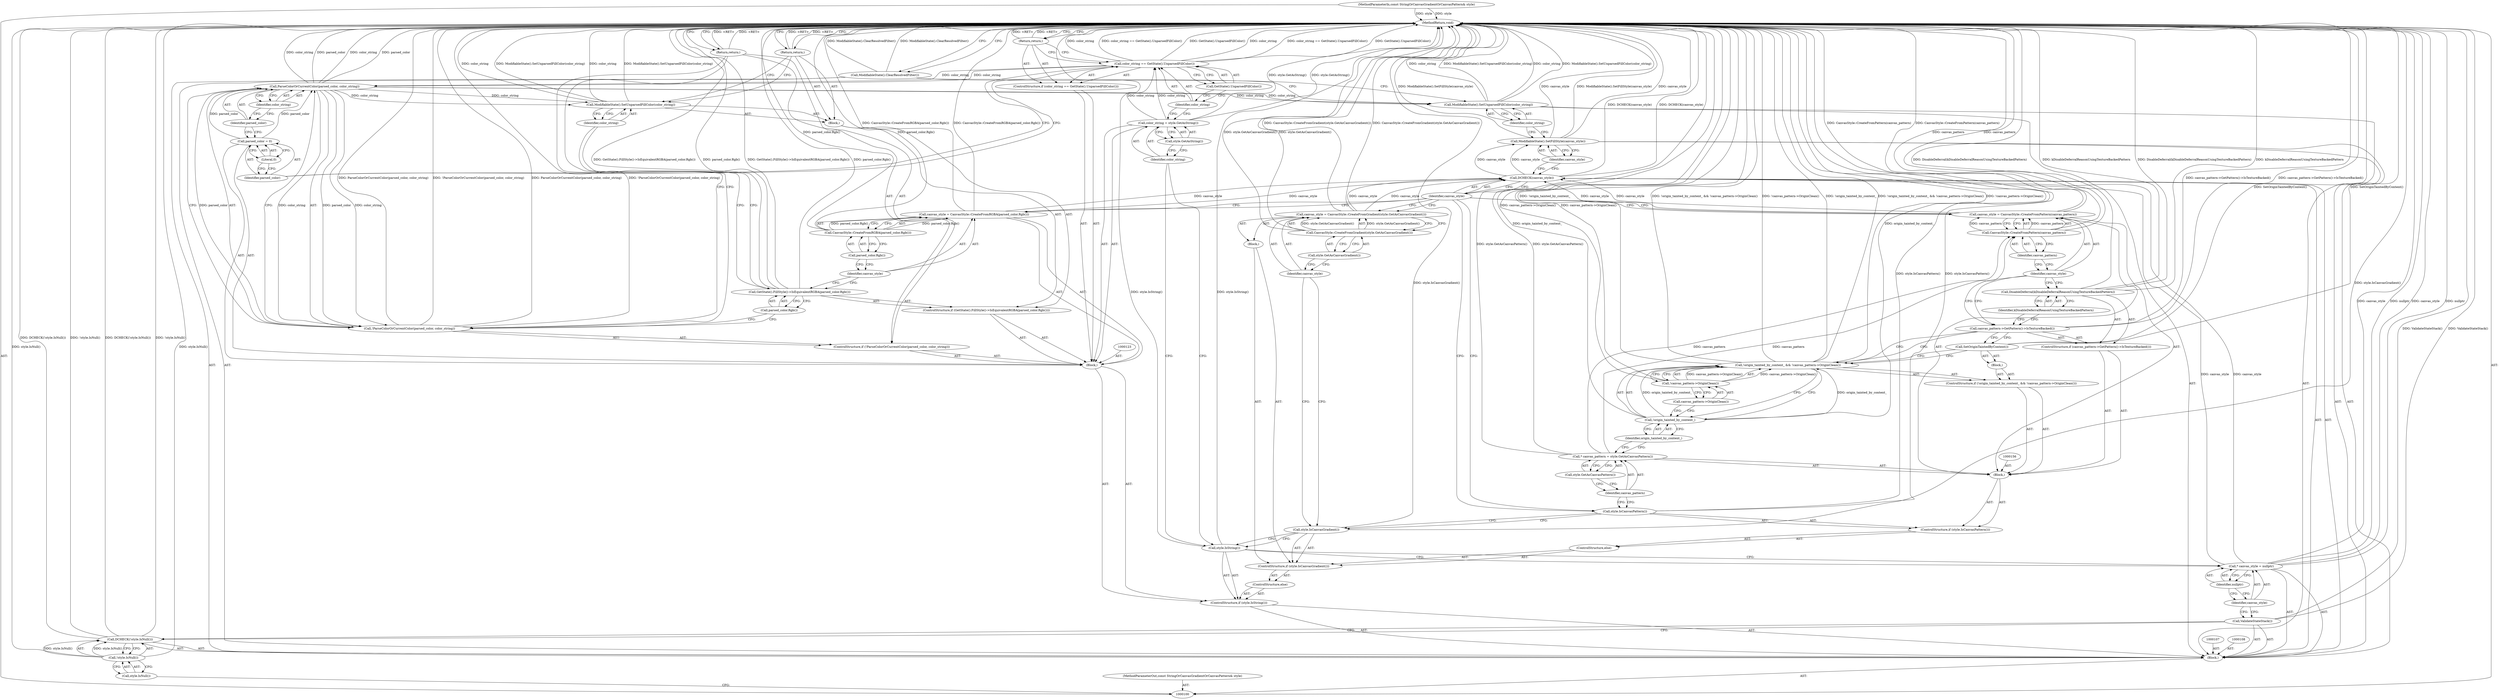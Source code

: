 digraph "0_Chrome_6ed26f014f76f10e76e80636027a2db9dcbe1664_3" {
"1000183" [label="(MethodReturn,void)"];
"1000122" [label="(Return,return;)"];
"1000124" [label="(Call,parsed_color = 0)"];
"1000125" [label="(Identifier,parsed_color)"];
"1000126" [label="(Literal,0)"];
"1000114" [label="(Block,)"];
"1000130" [label="(Identifier,parsed_color)"];
"1000127" [label="(ControlStructure,if (!ParseColorOrCurrentColor(parsed_color, color_string)))"];
"1000131" [label="(Identifier,color_string)"];
"1000128" [label="(Call,!ParseColorOrCurrentColor(parsed_color, color_string))"];
"1000129" [label="(Call,ParseColorOrCurrentColor(parsed_color, color_string))"];
"1000132" [label="(Return,return;)"];
"1000133" [label="(ControlStructure,if (GetState().FillStyle()->IsEquivalentRGBA(parsed_color.Rgb())))"];
"1000135" [label="(Call,parsed_color.Rgb())"];
"1000136" [label="(Block,)"];
"1000134" [label="(Call,GetState().FillStyle()->IsEquivalentRGBA(parsed_color.Rgb()))"];
"1000138" [label="(Identifier,color_string)"];
"1000137" [label="(Call,ModifiableState().SetUnparsedFillColor(color_string))"];
"1000139" [label="(Return,return;)"];
"1000142" [label="(Call,CanvasStyle::CreateFromRGBA(parsed_color.Rgb()))"];
"1000140" [label="(Call,canvas_style = CanvasStyle::CreateFromRGBA(parsed_color.Rgb()))"];
"1000141" [label="(Identifier,canvas_style)"];
"1000143" [label="(Call,parsed_color.Rgb())"];
"1000146" [label="(Call,style.IsCanvasGradient())"];
"1000147" [label="(Block,)"];
"1000144" [label="(ControlStructure,else)"];
"1000145" [label="(ControlStructure,if (style.IsCanvasGradient()))"];
"1000101" [label="(MethodParameterIn,const StringOrCanvasGradientOrCanvasPattern& style)"];
"1000291" [label="(MethodParameterOut,const StringOrCanvasGradientOrCanvasPattern& style)"];
"1000102" [label="(Block,)"];
"1000150" [label="(Call,CanvasStyle::CreateFromGradient(style.GetAsCanvasGradient()))"];
"1000148" [label="(Call,canvas_style = CanvasStyle::CreateFromGradient(style.GetAsCanvasGradient()))"];
"1000149" [label="(Identifier,canvas_style)"];
"1000151" [label="(Call,style.GetAsCanvasGradient())"];
"1000153" [label="(ControlStructure,if (style.IsCanvasPattern()))"];
"1000154" [label="(Call,style.IsCanvasPattern())"];
"1000152" [label="(ControlStructure,else)"];
"1000157" [label="(Call,* canvas_pattern = style.GetAsCanvasPattern())"];
"1000158" [label="(Identifier,canvas_pattern)"];
"1000159" [label="(Call,style.GetAsCanvasPattern())"];
"1000155" [label="(Block,)"];
"1000164" [label="(Call,!canvas_pattern->OriginClean())"];
"1000160" [label="(ControlStructure,if (!origin_tainted_by_content_ && !canvas_pattern->OriginClean()))"];
"1000165" [label="(Call,canvas_pattern->OriginClean())"];
"1000166" [label="(Block,)"];
"1000161" [label="(Call,!origin_tainted_by_content_ && !canvas_pattern->OriginClean())"];
"1000162" [label="(Call,!origin_tainted_by_content_)"];
"1000163" [label="(Identifier,origin_tainted_by_content_)"];
"1000167" [label="(Call,SetOriginTaintedByContent())"];
"1000168" [label="(ControlStructure,if (canvas_pattern->GetPattern()->IsTextureBacked()))"];
"1000169" [label="(Call,canvas_pattern->GetPattern()->IsTextureBacked())"];
"1000171" [label="(Identifier,kDisableDeferralReasonUsingTextureBackedPattern)"];
"1000170" [label="(Call,DisableDeferral(kDisableDeferralReasonUsingTextureBackedPattern))"];
"1000174" [label="(Call,CanvasStyle::CreateFromPattern(canvas_pattern))"];
"1000172" [label="(Call,canvas_style = CanvasStyle::CreateFromPattern(canvas_pattern))"];
"1000173" [label="(Identifier,canvas_style)"];
"1000175" [label="(Identifier,canvas_pattern)"];
"1000105" [label="(Call,style.IsNull())"];
"1000103" [label="(Call,DCHECK(!style.IsNull()))"];
"1000104" [label="(Call,!style.IsNull())"];
"1000176" [label="(Call,DCHECK(canvas_style))"];
"1000177" [label="(Identifier,canvas_style)"];
"1000178" [label="(Call,ModifiableState().SetFillStyle(canvas_style))"];
"1000179" [label="(Identifier,canvas_style)"];
"1000180" [label="(Call,ModifiableState().SetUnparsedFillColor(color_string))"];
"1000181" [label="(Identifier,color_string)"];
"1000182" [label="(Call,ModifiableState().ClearResolvedFilter())"];
"1000106" [label="(Call,ValidateStateStack())"];
"1000109" [label="(Call,* canvas_style = nullptr)"];
"1000110" [label="(Identifier,canvas_style)"];
"1000111" [label="(Identifier,nullptr)"];
"1000112" [label="(ControlStructure,if (style.IsString()))"];
"1000113" [label="(Call,style.IsString())"];
"1000117" [label="(Call,style.GetAsString())"];
"1000115" [label="(Call,color_string = style.GetAsString())"];
"1000116" [label="(Identifier,color_string)"];
"1000121" [label="(Call,GetState().UnparsedFillColor())"];
"1000118" [label="(ControlStructure,if (color_string == GetState().UnparsedFillColor()))"];
"1000119" [label="(Call,color_string == GetState().UnparsedFillColor())"];
"1000120" [label="(Identifier,color_string)"];
"1000183" -> "1000100"  [label="AST: "];
"1000183" -> "1000122"  [label="CFG: "];
"1000183" -> "1000132"  [label="CFG: "];
"1000183" -> "1000139"  [label="CFG: "];
"1000183" -> "1000182"  [label="CFG: "];
"1000132" -> "1000183"  [label="DDG: <RET>"];
"1000122" -> "1000183"  [label="DDG: <RET>"];
"1000150" -> "1000183"  [label="DDG: style.GetAsCanvasGradient()"];
"1000169" -> "1000183"  [label="DDG: canvas_pattern->GetPattern()->IsTextureBacked()"];
"1000104" -> "1000183"  [label="DDG: style.IsNull()"];
"1000180" -> "1000183"  [label="DDG: color_string"];
"1000180" -> "1000183"  [label="DDG: ModifiableState().SetUnparsedFillColor(color_string)"];
"1000154" -> "1000183"  [label="DDG: style.IsCanvasPattern()"];
"1000119" -> "1000183"  [label="DDG: color_string == GetState().UnparsedFillColor()"];
"1000119" -> "1000183"  [label="DDG: GetState().UnparsedFillColor()"];
"1000119" -> "1000183"  [label="DDG: color_string"];
"1000182" -> "1000183"  [label="DDG: ModifiableState().ClearResolvedFilter()"];
"1000178" -> "1000183"  [label="DDG: ModifiableState().SetFillStyle(canvas_style)"];
"1000178" -> "1000183"  [label="DDG: canvas_style"];
"1000157" -> "1000183"  [label="DDG: style.GetAsCanvasPattern()"];
"1000115" -> "1000183"  [label="DDG: style.GetAsString()"];
"1000129" -> "1000183"  [label="DDG: parsed_color"];
"1000129" -> "1000183"  [label="DDG: color_string"];
"1000161" -> "1000183"  [label="DDG: !canvas_pattern->OriginClean()"];
"1000161" -> "1000183"  [label="DDG: !origin_tainted_by_content_"];
"1000161" -> "1000183"  [label="DDG: !origin_tainted_by_content_ && !canvas_pattern->OriginClean()"];
"1000140" -> "1000183"  [label="DDG: CanvasStyle::CreateFromRGBA(parsed_color.Rgb())"];
"1000103" -> "1000183"  [label="DDG: !style.IsNull()"];
"1000103" -> "1000183"  [label="DDG: DCHECK(!style.IsNull())"];
"1000128" -> "1000183"  [label="DDG: ParseColorOrCurrentColor(parsed_color, color_string)"];
"1000128" -> "1000183"  [label="DDG: !ParseColorOrCurrentColor(parsed_color, color_string)"];
"1000167" -> "1000183"  [label="DDG: SetOriginTaintedByContent()"];
"1000134" -> "1000183"  [label="DDG: GetState().FillStyle()->IsEquivalentRGBA(parsed_color.Rgb())"];
"1000134" -> "1000183"  [label="DDG: parsed_color.Rgb()"];
"1000176" -> "1000183"  [label="DDG: DCHECK(canvas_style)"];
"1000113" -> "1000183"  [label="DDG: style.IsString()"];
"1000101" -> "1000183"  [label="DDG: style"];
"1000109" -> "1000183"  [label="DDG: canvas_style"];
"1000109" -> "1000183"  [label="DDG: nullptr"];
"1000142" -> "1000183"  [label="DDG: parsed_color.Rgb()"];
"1000170" -> "1000183"  [label="DDG: kDisableDeferralReasonUsingTextureBackedPattern"];
"1000170" -> "1000183"  [label="DDG: DisableDeferral(kDisableDeferralReasonUsingTextureBackedPattern)"];
"1000148" -> "1000183"  [label="DDG: CanvasStyle::CreateFromGradient(style.GetAsCanvasGradient())"];
"1000137" -> "1000183"  [label="DDG: color_string"];
"1000137" -> "1000183"  [label="DDG: ModifiableState().SetUnparsedFillColor(color_string)"];
"1000162" -> "1000183"  [label="DDG: origin_tainted_by_content_"];
"1000146" -> "1000183"  [label="DDG: style.IsCanvasGradient()"];
"1000172" -> "1000183"  [label="DDG: CanvasStyle::CreateFromPattern(canvas_pattern)"];
"1000106" -> "1000183"  [label="DDG: ValidateStateStack()"];
"1000174" -> "1000183"  [label="DDG: canvas_pattern"];
"1000164" -> "1000183"  [label="DDG: canvas_pattern->OriginClean()"];
"1000139" -> "1000183"  [label="DDG: <RET>"];
"1000122" -> "1000118"  [label="AST: "];
"1000122" -> "1000119"  [label="CFG: "];
"1000183" -> "1000122"  [label="CFG: "];
"1000122" -> "1000183"  [label="DDG: <RET>"];
"1000124" -> "1000114"  [label="AST: "];
"1000124" -> "1000126"  [label="CFG: "];
"1000125" -> "1000124"  [label="AST: "];
"1000126" -> "1000124"  [label="AST: "];
"1000130" -> "1000124"  [label="CFG: "];
"1000124" -> "1000129"  [label="DDG: parsed_color"];
"1000125" -> "1000124"  [label="AST: "];
"1000125" -> "1000119"  [label="CFG: "];
"1000126" -> "1000125"  [label="CFG: "];
"1000126" -> "1000124"  [label="AST: "];
"1000126" -> "1000125"  [label="CFG: "];
"1000124" -> "1000126"  [label="CFG: "];
"1000114" -> "1000112"  [label="AST: "];
"1000115" -> "1000114"  [label="AST: "];
"1000118" -> "1000114"  [label="AST: "];
"1000123" -> "1000114"  [label="AST: "];
"1000124" -> "1000114"  [label="AST: "];
"1000127" -> "1000114"  [label="AST: "];
"1000133" -> "1000114"  [label="AST: "];
"1000140" -> "1000114"  [label="AST: "];
"1000130" -> "1000129"  [label="AST: "];
"1000130" -> "1000124"  [label="CFG: "];
"1000131" -> "1000130"  [label="CFG: "];
"1000127" -> "1000114"  [label="AST: "];
"1000128" -> "1000127"  [label="AST: "];
"1000132" -> "1000127"  [label="AST: "];
"1000131" -> "1000129"  [label="AST: "];
"1000131" -> "1000130"  [label="CFG: "];
"1000129" -> "1000131"  [label="CFG: "];
"1000128" -> "1000127"  [label="AST: "];
"1000128" -> "1000129"  [label="CFG: "];
"1000129" -> "1000128"  [label="AST: "];
"1000132" -> "1000128"  [label="CFG: "];
"1000135" -> "1000128"  [label="CFG: "];
"1000128" -> "1000183"  [label="DDG: ParseColorOrCurrentColor(parsed_color, color_string)"];
"1000128" -> "1000183"  [label="DDG: !ParseColorOrCurrentColor(parsed_color, color_string)"];
"1000129" -> "1000128"  [label="DDG: parsed_color"];
"1000129" -> "1000128"  [label="DDG: color_string"];
"1000129" -> "1000128"  [label="AST: "];
"1000129" -> "1000131"  [label="CFG: "];
"1000130" -> "1000129"  [label="AST: "];
"1000131" -> "1000129"  [label="AST: "];
"1000128" -> "1000129"  [label="CFG: "];
"1000129" -> "1000183"  [label="DDG: parsed_color"];
"1000129" -> "1000183"  [label="DDG: color_string"];
"1000129" -> "1000128"  [label="DDG: parsed_color"];
"1000129" -> "1000128"  [label="DDG: color_string"];
"1000124" -> "1000129"  [label="DDG: parsed_color"];
"1000119" -> "1000129"  [label="DDG: color_string"];
"1000129" -> "1000137"  [label="DDG: color_string"];
"1000129" -> "1000180"  [label="DDG: color_string"];
"1000132" -> "1000127"  [label="AST: "];
"1000132" -> "1000128"  [label="CFG: "];
"1000183" -> "1000132"  [label="CFG: "];
"1000132" -> "1000183"  [label="DDG: <RET>"];
"1000133" -> "1000114"  [label="AST: "];
"1000134" -> "1000133"  [label="AST: "];
"1000136" -> "1000133"  [label="AST: "];
"1000135" -> "1000134"  [label="AST: "];
"1000135" -> "1000128"  [label="CFG: "];
"1000134" -> "1000135"  [label="CFG: "];
"1000136" -> "1000133"  [label="AST: "];
"1000137" -> "1000136"  [label="AST: "];
"1000139" -> "1000136"  [label="AST: "];
"1000134" -> "1000133"  [label="AST: "];
"1000134" -> "1000135"  [label="CFG: "];
"1000135" -> "1000134"  [label="AST: "];
"1000138" -> "1000134"  [label="CFG: "];
"1000141" -> "1000134"  [label="CFG: "];
"1000134" -> "1000183"  [label="DDG: GetState().FillStyle()->IsEquivalentRGBA(parsed_color.Rgb())"];
"1000134" -> "1000183"  [label="DDG: parsed_color.Rgb()"];
"1000138" -> "1000137"  [label="AST: "];
"1000138" -> "1000134"  [label="CFG: "];
"1000137" -> "1000138"  [label="CFG: "];
"1000137" -> "1000136"  [label="AST: "];
"1000137" -> "1000138"  [label="CFG: "];
"1000138" -> "1000137"  [label="AST: "];
"1000139" -> "1000137"  [label="CFG: "];
"1000137" -> "1000183"  [label="DDG: color_string"];
"1000137" -> "1000183"  [label="DDG: ModifiableState().SetUnparsedFillColor(color_string)"];
"1000129" -> "1000137"  [label="DDG: color_string"];
"1000139" -> "1000136"  [label="AST: "];
"1000139" -> "1000137"  [label="CFG: "];
"1000183" -> "1000139"  [label="CFG: "];
"1000139" -> "1000183"  [label="DDG: <RET>"];
"1000142" -> "1000140"  [label="AST: "];
"1000142" -> "1000143"  [label="CFG: "];
"1000143" -> "1000142"  [label="AST: "];
"1000140" -> "1000142"  [label="CFG: "];
"1000142" -> "1000183"  [label="DDG: parsed_color.Rgb()"];
"1000142" -> "1000140"  [label="DDG: parsed_color.Rgb()"];
"1000140" -> "1000114"  [label="AST: "];
"1000140" -> "1000142"  [label="CFG: "];
"1000141" -> "1000140"  [label="AST: "];
"1000142" -> "1000140"  [label="AST: "];
"1000177" -> "1000140"  [label="CFG: "];
"1000140" -> "1000183"  [label="DDG: CanvasStyle::CreateFromRGBA(parsed_color.Rgb())"];
"1000142" -> "1000140"  [label="DDG: parsed_color.Rgb()"];
"1000140" -> "1000176"  [label="DDG: canvas_style"];
"1000141" -> "1000140"  [label="AST: "];
"1000141" -> "1000134"  [label="CFG: "];
"1000143" -> "1000141"  [label="CFG: "];
"1000143" -> "1000142"  [label="AST: "];
"1000143" -> "1000141"  [label="CFG: "];
"1000142" -> "1000143"  [label="CFG: "];
"1000146" -> "1000145"  [label="AST: "];
"1000146" -> "1000113"  [label="CFG: "];
"1000149" -> "1000146"  [label="CFG: "];
"1000154" -> "1000146"  [label="CFG: "];
"1000146" -> "1000183"  [label="DDG: style.IsCanvasGradient()"];
"1000147" -> "1000145"  [label="AST: "];
"1000148" -> "1000147"  [label="AST: "];
"1000144" -> "1000112"  [label="AST: "];
"1000145" -> "1000144"  [label="AST: "];
"1000145" -> "1000144"  [label="AST: "];
"1000146" -> "1000145"  [label="AST: "];
"1000147" -> "1000145"  [label="AST: "];
"1000152" -> "1000145"  [label="AST: "];
"1000101" -> "1000100"  [label="AST: "];
"1000101" -> "1000183"  [label="DDG: style"];
"1000291" -> "1000100"  [label="AST: "];
"1000102" -> "1000100"  [label="AST: "];
"1000103" -> "1000102"  [label="AST: "];
"1000106" -> "1000102"  [label="AST: "];
"1000107" -> "1000102"  [label="AST: "];
"1000108" -> "1000102"  [label="AST: "];
"1000109" -> "1000102"  [label="AST: "];
"1000112" -> "1000102"  [label="AST: "];
"1000176" -> "1000102"  [label="AST: "];
"1000178" -> "1000102"  [label="AST: "];
"1000180" -> "1000102"  [label="AST: "];
"1000182" -> "1000102"  [label="AST: "];
"1000150" -> "1000148"  [label="AST: "];
"1000150" -> "1000151"  [label="CFG: "];
"1000151" -> "1000150"  [label="AST: "];
"1000148" -> "1000150"  [label="CFG: "];
"1000150" -> "1000183"  [label="DDG: style.GetAsCanvasGradient()"];
"1000150" -> "1000148"  [label="DDG: style.GetAsCanvasGradient()"];
"1000148" -> "1000147"  [label="AST: "];
"1000148" -> "1000150"  [label="CFG: "];
"1000149" -> "1000148"  [label="AST: "];
"1000150" -> "1000148"  [label="AST: "];
"1000177" -> "1000148"  [label="CFG: "];
"1000148" -> "1000183"  [label="DDG: CanvasStyle::CreateFromGradient(style.GetAsCanvasGradient())"];
"1000150" -> "1000148"  [label="DDG: style.GetAsCanvasGradient()"];
"1000148" -> "1000176"  [label="DDG: canvas_style"];
"1000149" -> "1000148"  [label="AST: "];
"1000149" -> "1000146"  [label="CFG: "];
"1000151" -> "1000149"  [label="CFG: "];
"1000151" -> "1000150"  [label="AST: "];
"1000151" -> "1000149"  [label="CFG: "];
"1000150" -> "1000151"  [label="CFG: "];
"1000153" -> "1000152"  [label="AST: "];
"1000154" -> "1000153"  [label="AST: "];
"1000155" -> "1000153"  [label="AST: "];
"1000154" -> "1000153"  [label="AST: "];
"1000154" -> "1000146"  [label="CFG: "];
"1000158" -> "1000154"  [label="CFG: "];
"1000177" -> "1000154"  [label="CFG: "];
"1000154" -> "1000183"  [label="DDG: style.IsCanvasPattern()"];
"1000152" -> "1000145"  [label="AST: "];
"1000153" -> "1000152"  [label="AST: "];
"1000157" -> "1000155"  [label="AST: "];
"1000157" -> "1000159"  [label="CFG: "];
"1000158" -> "1000157"  [label="AST: "];
"1000159" -> "1000157"  [label="AST: "];
"1000163" -> "1000157"  [label="CFG: "];
"1000157" -> "1000183"  [label="DDG: style.GetAsCanvasPattern()"];
"1000157" -> "1000174"  [label="DDG: canvas_pattern"];
"1000158" -> "1000157"  [label="AST: "];
"1000158" -> "1000154"  [label="CFG: "];
"1000159" -> "1000158"  [label="CFG: "];
"1000159" -> "1000157"  [label="AST: "];
"1000159" -> "1000158"  [label="CFG: "];
"1000157" -> "1000159"  [label="CFG: "];
"1000155" -> "1000153"  [label="AST: "];
"1000156" -> "1000155"  [label="AST: "];
"1000157" -> "1000155"  [label="AST: "];
"1000160" -> "1000155"  [label="AST: "];
"1000168" -> "1000155"  [label="AST: "];
"1000172" -> "1000155"  [label="AST: "];
"1000164" -> "1000161"  [label="AST: "];
"1000164" -> "1000165"  [label="CFG: "];
"1000165" -> "1000164"  [label="AST: "];
"1000161" -> "1000164"  [label="CFG: "];
"1000164" -> "1000183"  [label="DDG: canvas_pattern->OriginClean()"];
"1000164" -> "1000161"  [label="DDG: canvas_pattern->OriginClean()"];
"1000160" -> "1000155"  [label="AST: "];
"1000161" -> "1000160"  [label="AST: "];
"1000166" -> "1000160"  [label="AST: "];
"1000165" -> "1000164"  [label="AST: "];
"1000165" -> "1000162"  [label="CFG: "];
"1000164" -> "1000165"  [label="CFG: "];
"1000166" -> "1000160"  [label="AST: "];
"1000167" -> "1000166"  [label="AST: "];
"1000161" -> "1000160"  [label="AST: "];
"1000161" -> "1000162"  [label="CFG: "];
"1000161" -> "1000164"  [label="CFG: "];
"1000162" -> "1000161"  [label="AST: "];
"1000164" -> "1000161"  [label="AST: "];
"1000167" -> "1000161"  [label="CFG: "];
"1000169" -> "1000161"  [label="CFG: "];
"1000161" -> "1000183"  [label="DDG: !canvas_pattern->OriginClean()"];
"1000161" -> "1000183"  [label="DDG: !origin_tainted_by_content_"];
"1000161" -> "1000183"  [label="DDG: !origin_tainted_by_content_ && !canvas_pattern->OriginClean()"];
"1000162" -> "1000161"  [label="DDG: origin_tainted_by_content_"];
"1000164" -> "1000161"  [label="DDG: canvas_pattern->OriginClean()"];
"1000162" -> "1000161"  [label="AST: "];
"1000162" -> "1000163"  [label="CFG: "];
"1000163" -> "1000162"  [label="AST: "];
"1000165" -> "1000162"  [label="CFG: "];
"1000161" -> "1000162"  [label="CFG: "];
"1000162" -> "1000183"  [label="DDG: origin_tainted_by_content_"];
"1000162" -> "1000161"  [label="DDG: origin_tainted_by_content_"];
"1000163" -> "1000162"  [label="AST: "];
"1000163" -> "1000157"  [label="CFG: "];
"1000162" -> "1000163"  [label="CFG: "];
"1000167" -> "1000166"  [label="AST: "];
"1000167" -> "1000161"  [label="CFG: "];
"1000169" -> "1000167"  [label="CFG: "];
"1000167" -> "1000183"  [label="DDG: SetOriginTaintedByContent()"];
"1000168" -> "1000155"  [label="AST: "];
"1000169" -> "1000168"  [label="AST: "];
"1000170" -> "1000168"  [label="AST: "];
"1000169" -> "1000168"  [label="AST: "];
"1000169" -> "1000167"  [label="CFG: "];
"1000169" -> "1000161"  [label="CFG: "];
"1000171" -> "1000169"  [label="CFG: "];
"1000173" -> "1000169"  [label="CFG: "];
"1000169" -> "1000183"  [label="DDG: canvas_pattern->GetPattern()->IsTextureBacked()"];
"1000171" -> "1000170"  [label="AST: "];
"1000171" -> "1000169"  [label="CFG: "];
"1000170" -> "1000171"  [label="CFG: "];
"1000170" -> "1000168"  [label="AST: "];
"1000170" -> "1000171"  [label="CFG: "];
"1000171" -> "1000170"  [label="AST: "];
"1000173" -> "1000170"  [label="CFG: "];
"1000170" -> "1000183"  [label="DDG: kDisableDeferralReasonUsingTextureBackedPattern"];
"1000170" -> "1000183"  [label="DDG: DisableDeferral(kDisableDeferralReasonUsingTextureBackedPattern)"];
"1000174" -> "1000172"  [label="AST: "];
"1000174" -> "1000175"  [label="CFG: "];
"1000175" -> "1000174"  [label="AST: "];
"1000172" -> "1000174"  [label="CFG: "];
"1000174" -> "1000183"  [label="DDG: canvas_pattern"];
"1000174" -> "1000172"  [label="DDG: canvas_pattern"];
"1000157" -> "1000174"  [label="DDG: canvas_pattern"];
"1000172" -> "1000155"  [label="AST: "];
"1000172" -> "1000174"  [label="CFG: "];
"1000173" -> "1000172"  [label="AST: "];
"1000174" -> "1000172"  [label="AST: "];
"1000177" -> "1000172"  [label="CFG: "];
"1000172" -> "1000183"  [label="DDG: CanvasStyle::CreateFromPattern(canvas_pattern)"];
"1000174" -> "1000172"  [label="DDG: canvas_pattern"];
"1000172" -> "1000176"  [label="DDG: canvas_style"];
"1000173" -> "1000172"  [label="AST: "];
"1000173" -> "1000170"  [label="CFG: "];
"1000173" -> "1000169"  [label="CFG: "];
"1000175" -> "1000173"  [label="CFG: "];
"1000175" -> "1000174"  [label="AST: "];
"1000175" -> "1000173"  [label="CFG: "];
"1000174" -> "1000175"  [label="CFG: "];
"1000105" -> "1000104"  [label="AST: "];
"1000105" -> "1000100"  [label="CFG: "];
"1000104" -> "1000105"  [label="CFG: "];
"1000103" -> "1000102"  [label="AST: "];
"1000103" -> "1000104"  [label="CFG: "];
"1000104" -> "1000103"  [label="AST: "];
"1000106" -> "1000103"  [label="CFG: "];
"1000103" -> "1000183"  [label="DDG: !style.IsNull()"];
"1000103" -> "1000183"  [label="DDG: DCHECK(!style.IsNull())"];
"1000104" -> "1000103"  [label="DDG: style.IsNull()"];
"1000104" -> "1000103"  [label="AST: "];
"1000104" -> "1000105"  [label="CFG: "];
"1000105" -> "1000104"  [label="AST: "];
"1000103" -> "1000104"  [label="CFG: "];
"1000104" -> "1000183"  [label="DDG: style.IsNull()"];
"1000104" -> "1000103"  [label="DDG: style.IsNull()"];
"1000176" -> "1000102"  [label="AST: "];
"1000176" -> "1000177"  [label="CFG: "];
"1000177" -> "1000176"  [label="AST: "];
"1000179" -> "1000176"  [label="CFG: "];
"1000176" -> "1000183"  [label="DDG: DCHECK(canvas_style)"];
"1000140" -> "1000176"  [label="DDG: canvas_style"];
"1000148" -> "1000176"  [label="DDG: canvas_style"];
"1000109" -> "1000176"  [label="DDG: canvas_style"];
"1000172" -> "1000176"  [label="DDG: canvas_style"];
"1000176" -> "1000178"  [label="DDG: canvas_style"];
"1000177" -> "1000176"  [label="AST: "];
"1000177" -> "1000140"  [label="CFG: "];
"1000177" -> "1000148"  [label="CFG: "];
"1000177" -> "1000172"  [label="CFG: "];
"1000177" -> "1000154"  [label="CFG: "];
"1000176" -> "1000177"  [label="CFG: "];
"1000178" -> "1000102"  [label="AST: "];
"1000178" -> "1000179"  [label="CFG: "];
"1000179" -> "1000178"  [label="AST: "];
"1000181" -> "1000178"  [label="CFG: "];
"1000178" -> "1000183"  [label="DDG: ModifiableState().SetFillStyle(canvas_style)"];
"1000178" -> "1000183"  [label="DDG: canvas_style"];
"1000176" -> "1000178"  [label="DDG: canvas_style"];
"1000179" -> "1000178"  [label="AST: "];
"1000179" -> "1000176"  [label="CFG: "];
"1000178" -> "1000179"  [label="CFG: "];
"1000180" -> "1000102"  [label="AST: "];
"1000180" -> "1000181"  [label="CFG: "];
"1000181" -> "1000180"  [label="AST: "];
"1000182" -> "1000180"  [label="CFG: "];
"1000180" -> "1000183"  [label="DDG: color_string"];
"1000180" -> "1000183"  [label="DDG: ModifiableState().SetUnparsedFillColor(color_string)"];
"1000129" -> "1000180"  [label="DDG: color_string"];
"1000181" -> "1000180"  [label="AST: "];
"1000181" -> "1000178"  [label="CFG: "];
"1000180" -> "1000181"  [label="CFG: "];
"1000182" -> "1000102"  [label="AST: "];
"1000182" -> "1000180"  [label="CFG: "];
"1000183" -> "1000182"  [label="CFG: "];
"1000182" -> "1000183"  [label="DDG: ModifiableState().ClearResolvedFilter()"];
"1000106" -> "1000102"  [label="AST: "];
"1000106" -> "1000103"  [label="CFG: "];
"1000110" -> "1000106"  [label="CFG: "];
"1000106" -> "1000183"  [label="DDG: ValidateStateStack()"];
"1000109" -> "1000102"  [label="AST: "];
"1000109" -> "1000111"  [label="CFG: "];
"1000110" -> "1000109"  [label="AST: "];
"1000111" -> "1000109"  [label="AST: "];
"1000113" -> "1000109"  [label="CFG: "];
"1000109" -> "1000183"  [label="DDG: canvas_style"];
"1000109" -> "1000183"  [label="DDG: nullptr"];
"1000109" -> "1000176"  [label="DDG: canvas_style"];
"1000110" -> "1000109"  [label="AST: "];
"1000110" -> "1000106"  [label="CFG: "];
"1000111" -> "1000110"  [label="CFG: "];
"1000111" -> "1000109"  [label="AST: "];
"1000111" -> "1000110"  [label="CFG: "];
"1000109" -> "1000111"  [label="CFG: "];
"1000112" -> "1000102"  [label="AST: "];
"1000113" -> "1000112"  [label="AST: "];
"1000114" -> "1000112"  [label="AST: "];
"1000144" -> "1000112"  [label="AST: "];
"1000113" -> "1000112"  [label="AST: "];
"1000113" -> "1000109"  [label="CFG: "];
"1000116" -> "1000113"  [label="CFG: "];
"1000146" -> "1000113"  [label="CFG: "];
"1000113" -> "1000183"  [label="DDG: style.IsString()"];
"1000117" -> "1000115"  [label="AST: "];
"1000117" -> "1000116"  [label="CFG: "];
"1000115" -> "1000117"  [label="CFG: "];
"1000115" -> "1000114"  [label="AST: "];
"1000115" -> "1000117"  [label="CFG: "];
"1000116" -> "1000115"  [label="AST: "];
"1000117" -> "1000115"  [label="AST: "];
"1000120" -> "1000115"  [label="CFG: "];
"1000115" -> "1000183"  [label="DDG: style.GetAsString()"];
"1000115" -> "1000119"  [label="DDG: color_string"];
"1000116" -> "1000115"  [label="AST: "];
"1000116" -> "1000113"  [label="CFG: "];
"1000117" -> "1000116"  [label="CFG: "];
"1000121" -> "1000119"  [label="AST: "];
"1000121" -> "1000120"  [label="CFG: "];
"1000119" -> "1000121"  [label="CFG: "];
"1000118" -> "1000114"  [label="AST: "];
"1000119" -> "1000118"  [label="AST: "];
"1000122" -> "1000118"  [label="AST: "];
"1000119" -> "1000118"  [label="AST: "];
"1000119" -> "1000121"  [label="CFG: "];
"1000120" -> "1000119"  [label="AST: "];
"1000121" -> "1000119"  [label="AST: "];
"1000122" -> "1000119"  [label="CFG: "];
"1000125" -> "1000119"  [label="CFG: "];
"1000119" -> "1000183"  [label="DDG: color_string == GetState().UnparsedFillColor()"];
"1000119" -> "1000183"  [label="DDG: GetState().UnparsedFillColor()"];
"1000119" -> "1000183"  [label="DDG: color_string"];
"1000115" -> "1000119"  [label="DDG: color_string"];
"1000119" -> "1000129"  [label="DDG: color_string"];
"1000120" -> "1000119"  [label="AST: "];
"1000120" -> "1000115"  [label="CFG: "];
"1000121" -> "1000120"  [label="CFG: "];
}
